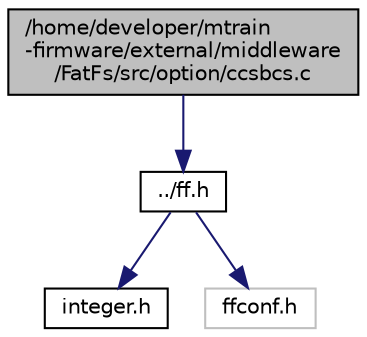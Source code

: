 digraph "/home/developer/mtrain-firmware/external/middleware/FatFs/src/option/ccsbcs.c"
{
  edge [fontname="Helvetica",fontsize="10",labelfontname="Helvetica",labelfontsize="10"];
  node [fontname="Helvetica",fontsize="10",shape=record];
  Node0 [label="/home/developer/mtrain\l-firmware/external/middleware\l/FatFs/src/option/ccsbcs.c",height=0.2,width=0.4,color="black", fillcolor="grey75", style="filled", fontcolor="black"];
  Node0 -> Node1 [color="midnightblue",fontsize="10",style="solid",fontname="Helvetica"];
  Node1 [label="../ff.h",height=0.2,width=0.4,color="black", fillcolor="white", style="filled",URL="$ff_8h.html"];
  Node1 -> Node2 [color="midnightblue",fontsize="10",style="solid",fontname="Helvetica"];
  Node2 [label="integer.h",height=0.2,width=0.4,color="black", fillcolor="white", style="filled",URL="$integer_8h.html"];
  Node1 -> Node3 [color="midnightblue",fontsize="10",style="solid",fontname="Helvetica"];
  Node3 [label="ffconf.h",height=0.2,width=0.4,color="grey75", fillcolor="white", style="filled"];
}
